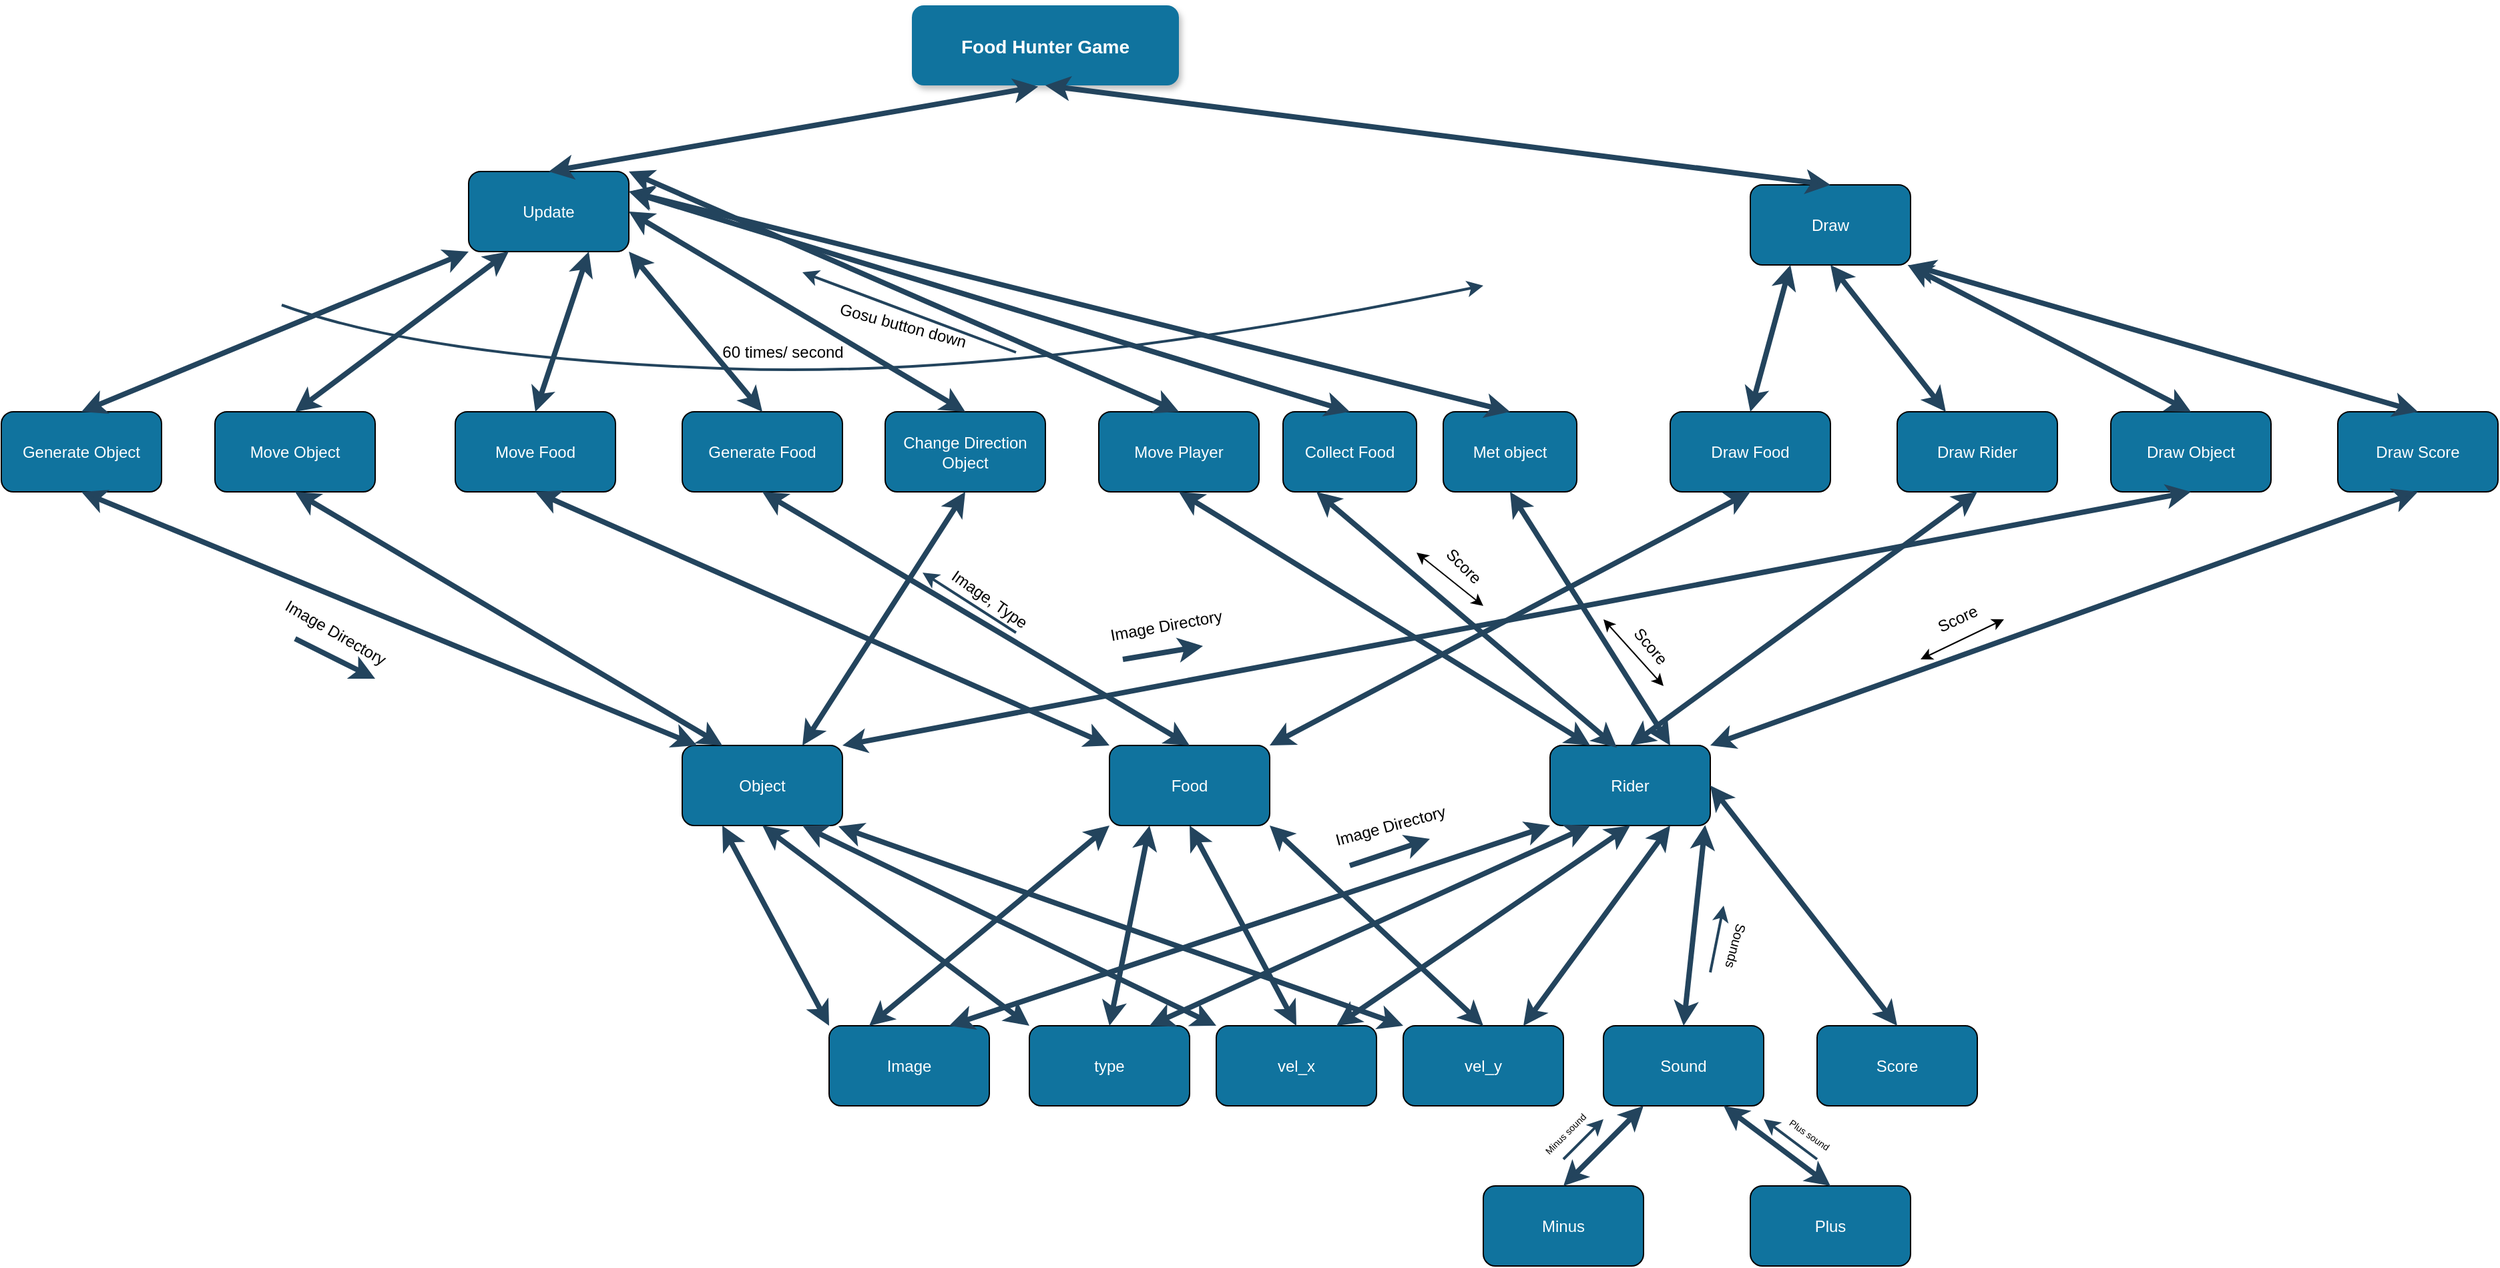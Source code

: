 <mxfile version="14.9.3" type="device"><diagram name="Page-1" id="97916047-d0de-89f5-080d-49f4d83e522f"><mxGraphModel dx="4123.5" dy="1228" grid="1" gridSize="10" guides="1" tooltips="1" connect="1" arrows="1" fold="1" page="1" pageScale="1.5" pageWidth="1169" pageHeight="827" background="none" math="0" shadow="0"><root><mxCell id="0"/><mxCell id="1" parent="0"/><mxCell id="2" value="Food Hunter Game" style="rounded=1;fillColor=#10739E;strokeColor=none;shadow=1;gradientColor=none;fontStyle=1;fontColor=#FFFFFF;fontSize=14;" parent="1" vertex="1"><mxGeometry x="432" y="200" width="200" height="60" as="geometry"/></mxCell><mxCell id="xruTBLXIeBnRdgNTYjNS-55" value="&lt;font color=&quot;#ffffff&quot;&gt;Object&lt;/font&gt;" style="rounded=1;whiteSpace=wrap;html=1;fillColor=#10739E;" parent="1" vertex="1"><mxGeometry x="260" y="754.5" width="120" height="60" as="geometry"/></mxCell><mxCell id="xruTBLXIeBnRdgNTYjNS-56" value="&lt;font color=&quot;#ffffff&quot;&gt;Food&lt;/font&gt;" style="rounded=1;whiteSpace=wrap;html=1;fillColor=#10739E;" parent="1" vertex="1"><mxGeometry x="580" y="754.5" width="120" height="60" as="geometry"/></mxCell><mxCell id="xruTBLXIeBnRdgNTYjNS-58" value="&lt;font color=&quot;#ffffff&quot;&gt;Draw&lt;/font&gt;" style="rounded=1;whiteSpace=wrap;html=1;fillColor=#10739E;" parent="1" vertex="1"><mxGeometry x="1060" y="334.5" width="120" height="60" as="geometry"/></mxCell><mxCell id="xruTBLXIeBnRdgNTYjNS-59" value="&lt;font color=&quot;#ffffff&quot;&gt;Update&lt;/font&gt;" style="rounded=1;whiteSpace=wrap;html=1;fillColor=#10739E;" parent="1" vertex="1"><mxGeometry x="100" y="324.5" width="120" height="60" as="geometry"/></mxCell><mxCell id="xruTBLXIeBnRdgNTYjNS-63" value="&lt;font color=&quot;#ffffff&quot;&gt;Generate Food&lt;/font&gt;" style="rounded=1;whiteSpace=wrap;html=1;fillColor=#10739E;" parent="1" vertex="1"><mxGeometry x="260" y="504.5" width="120" height="60" as="geometry"/></mxCell><mxCell id="xruTBLXIeBnRdgNTYjNS-64" value="&lt;font color=&quot;#ffffff&quot;&gt;Generate Object&lt;/font&gt;" style="rounded=1;whiteSpace=wrap;html=1;fillColor=#10739E;" parent="1" vertex="1"><mxGeometry x="-250" y="504.5" width="120" height="60" as="geometry"/></mxCell><mxCell id="xruTBLXIeBnRdgNTYjNS-68" value="" style="endArrow=classic;startArrow=classic;html=1;strokeWidth=4;strokeColor=#23445D;exitX=0.5;exitY=0;exitDx=0;exitDy=0;entryX=0;entryY=1;entryDx=0;entryDy=0;" parent="1" source="xruTBLXIeBnRdgNTYjNS-64" target="xruTBLXIeBnRdgNTYjNS-59" edge="1"><mxGeometry width="50" height="50" relative="1" as="geometry"><mxPoint x="570" y="444.5" as="sourcePoint"/><mxPoint x="620" y="394.5" as="targetPoint"/></mxGeometry></mxCell><mxCell id="xruTBLXIeBnRdgNTYjNS-69" value="" style="endArrow=classic;startArrow=classic;html=1;strokeWidth=4;strokeColor=#23445D;exitX=0.5;exitY=0;exitDx=0;exitDy=0;entryX=1;entryY=1;entryDx=0;entryDy=0;" parent="1" source="xruTBLXIeBnRdgNTYjNS-63" target="xruTBLXIeBnRdgNTYjNS-59" edge="1"><mxGeometry width="50" height="50" relative="1" as="geometry"><mxPoint x="900" y="514.5" as="sourcePoint"/><mxPoint x="760" y="404.5" as="targetPoint"/></mxGeometry></mxCell><mxCell id="xruTBLXIeBnRdgNTYjNS-70" value="" style="endArrow=classic;startArrow=classic;html=1;strokeWidth=4;strokeColor=#23445D;exitX=0.5;exitY=0;exitDx=0;exitDy=0;entryX=0.5;entryY=1;entryDx=0;entryDy=0;" parent="1" source="xruTBLXIeBnRdgNTYjNS-58" target="2" edge="1"><mxGeometry width="50" height="50" relative="1" as="geometry"><mxPoint x="670" y="360" as="sourcePoint"/><mxPoint x="540" y="260" as="targetPoint"/></mxGeometry></mxCell><mxCell id="xruTBLXIeBnRdgNTYjNS-71" value="" style="endArrow=classic;startArrow=classic;html=1;strokeWidth=4;strokeColor=#23445D;exitX=0.5;exitY=0;exitDx=0;exitDy=0;entryX=0.473;entryY=1.014;entryDx=0;entryDy=0;entryPerimeter=0;" parent="1" source="xruTBLXIeBnRdgNTYjNS-59" target="2" edge="1"><mxGeometry width="50" height="50" relative="1" as="geometry"><mxPoint x="740" y="344.5" as="sourcePoint"/><mxPoint x="520" y="260" as="targetPoint"/></mxGeometry></mxCell><mxCell id="xruTBLXIeBnRdgNTYjNS-72" value="&lt;font color=&quot;#ffffff&quot;&gt;Draw Object&lt;/font&gt;" style="rounded=1;whiteSpace=wrap;html=1;fillColor=#10739E;" parent="1" vertex="1"><mxGeometry x="1330" y="504.5" width="120" height="60" as="geometry"/></mxCell><mxCell id="xruTBLXIeBnRdgNTYjNS-73" value="&lt;font color=&quot;#ffffff&quot;&gt;Draw Food&lt;/font&gt;" style="rounded=1;whiteSpace=wrap;html=1;fillColor=#10739E;" parent="1" vertex="1"><mxGeometry x="1000" y="504.5" width="120" height="60" as="geometry"/></mxCell><mxCell id="xruTBLXIeBnRdgNTYjNS-74" value="" style="endArrow=classic;startArrow=classic;html=1;strokeWidth=4;strokeColor=#23445D;exitX=0.5;exitY=0;exitDx=0;exitDy=0;" parent="1" source="xruTBLXIeBnRdgNTYjNS-72" target="xruTBLXIeBnRdgNTYjNS-58" edge="1"><mxGeometry width="50" height="50" relative="1" as="geometry"><mxPoint x="1180" y="504.5" as="sourcePoint"/><mxPoint x="1010" y="404.5" as="targetPoint"/></mxGeometry></mxCell><mxCell id="xruTBLXIeBnRdgNTYjNS-75" value="" style="endArrow=classic;startArrow=classic;html=1;strokeWidth=4;strokeColor=#23445D;exitX=0.5;exitY=0;exitDx=0;exitDy=0;entryX=0.25;entryY=1;entryDx=0;entryDy=0;" parent="1" source="xruTBLXIeBnRdgNTYjNS-73" target="xruTBLXIeBnRdgNTYjNS-58" edge="1"><mxGeometry width="50" height="50" relative="1" as="geometry"><mxPoint x="1060" y="524.5" as="sourcePoint"/><mxPoint x="920" y="424.5" as="targetPoint"/></mxGeometry></mxCell><mxCell id="xruTBLXIeBnRdgNTYjNS-76" value="&lt;font color=&quot;#ffffff&quot;&gt;Draw Rider&lt;/font&gt;" style="rounded=1;whiteSpace=wrap;html=1;fillColor=#10739E;" parent="1" vertex="1"><mxGeometry x="1170" y="504.5" width="120" height="60" as="geometry"/></mxCell><mxCell id="xruTBLXIeBnRdgNTYjNS-77" value="" style="endArrow=classic;startArrow=classic;html=1;strokeWidth=4;strokeColor=#23445D;entryX=0.5;entryY=1;entryDx=0;entryDy=0;" parent="1" target="xruTBLXIeBnRdgNTYjNS-58" edge="1" source="xruTBLXIeBnRdgNTYjNS-76"><mxGeometry width="50" height="50" relative="1" as="geometry"><mxPoint x="1050" y="504.5" as="sourcePoint"/><mxPoint x="1020" y="404.5" as="targetPoint"/></mxGeometry></mxCell><mxCell id="xruTBLXIeBnRdgNTYjNS-78" value="&lt;font color=&quot;#ffffff&quot;&gt;Draw Score&lt;/font&gt;" style="rounded=1;whiteSpace=wrap;html=1;fillColor=#10739E;" parent="1" vertex="1"><mxGeometry x="1500" y="504.5" width="120" height="60" as="geometry"/></mxCell><mxCell id="xruTBLXIeBnRdgNTYjNS-79" value="" style="endArrow=classic;startArrow=classic;html=1;strokeWidth=4;strokeColor=#23445D;exitX=0.5;exitY=0;exitDx=0;exitDy=0;entryX=1;entryY=1;entryDx=0;entryDy=0;" parent="1" source="xruTBLXIeBnRdgNTYjNS-78" target="xruTBLXIeBnRdgNTYjNS-58" edge="1"><mxGeometry width="50" height="50" relative="1" as="geometry"><mxPoint x="1380.71" y="514.5" as="sourcePoint"/><mxPoint x="1309.996" y="404.5" as="targetPoint"/></mxGeometry></mxCell><mxCell id="xruTBLXIeBnRdgNTYjNS-80" value="&lt;font color=&quot;#ffffff&quot;&gt;Move Object&lt;/font&gt;" style="rounded=1;whiteSpace=wrap;html=1;fillColor=#10739E;" parent="1" vertex="1"><mxGeometry x="-90" y="504.5" width="120" height="60" as="geometry"/></mxCell><mxCell id="xruTBLXIeBnRdgNTYjNS-81" value="&lt;font color=&quot;#ffffff&quot;&gt;Move Food&lt;/font&gt;" style="rounded=1;whiteSpace=wrap;html=1;fillColor=#10739E;" parent="1" vertex="1"><mxGeometry x="90" y="504.5" width="120" height="60" as="geometry"/></mxCell><mxCell id="xruTBLXIeBnRdgNTYjNS-82" value="" style="endArrow=classic;startArrow=classic;html=1;strokeWidth=4;strokeColor=#23445D;exitX=0.5;exitY=0;exitDx=0;exitDy=0;entryX=0.25;entryY=1;entryDx=0;entryDy=0;" parent="1" source="xruTBLXIeBnRdgNTYjNS-80" target="xruTBLXIeBnRdgNTYjNS-59" edge="1"><mxGeometry width="50" height="50" relative="1" as="geometry"><mxPoint x="-10" y="514.5" as="sourcePoint"/><mxPoint x="230" y="414.5" as="targetPoint"/></mxGeometry></mxCell><mxCell id="xruTBLXIeBnRdgNTYjNS-83" value="" style="endArrow=classic;startArrow=classic;html=1;strokeWidth=4;strokeColor=#23445D;exitX=0.5;exitY=0;exitDx=0;exitDy=0;entryX=0.75;entryY=1;entryDx=0;entryDy=0;" parent="1" source="xruTBLXIeBnRdgNTYjNS-81" target="xruTBLXIeBnRdgNTYjNS-59" edge="1"><mxGeometry width="50" height="50" relative="1" as="geometry"><mxPoint x="150" y="514.5" as="sourcePoint"/><mxPoint x="260" y="414.5" as="targetPoint"/></mxGeometry></mxCell><mxCell id="xruTBLXIeBnRdgNTYjNS-84" value="" style="endArrow=classic;startArrow=classic;html=1;strokeWidth=4;strokeColor=#23445D;exitX=0.5;exitY=1;exitDx=0;exitDy=0;entryX=0.092;entryY=0;entryDx=0;entryDy=0;entryPerimeter=0;" parent="1" source="xruTBLXIeBnRdgNTYjNS-64" target="xruTBLXIeBnRdgNTYjNS-55" edge="1"><mxGeometry width="50" height="50" relative="1" as="geometry"><mxPoint y="674.5" as="sourcePoint"/><mxPoint x="240" y="574.5" as="targetPoint"/></mxGeometry></mxCell><mxCell id="xruTBLXIeBnRdgNTYjNS-85" value="" style="endArrow=classic;startArrow=classic;html=1;strokeWidth=4;strokeColor=#23445D;exitX=0.5;exitY=1;exitDx=0;exitDy=0;entryX=0.25;entryY=0;entryDx=0;entryDy=0;" parent="1" source="xruTBLXIeBnRdgNTYjNS-80" target="xruTBLXIeBnRdgNTYjNS-55" edge="1"><mxGeometry width="50" height="50" relative="1" as="geometry"><mxPoint x="130" y="564.5" as="sourcePoint"/><mxPoint x="351.04" y="704.5" as="targetPoint"/></mxGeometry></mxCell><mxCell id="xruTBLXIeBnRdgNTYjNS-86" value="&lt;font color=&quot;#ffffff&quot;&gt;Move Player&lt;/font&gt;" style="rounded=1;whiteSpace=wrap;html=1;fillColor=#10739E;" parent="1" vertex="1"><mxGeometry x="572" y="504.5" width="120" height="60" as="geometry"/></mxCell><mxCell id="xruTBLXIeBnRdgNTYjNS-87" value="&lt;font color=&quot;#ffffff&quot;&gt;Rider&lt;/font&gt;" style="rounded=1;whiteSpace=wrap;html=1;fillColor=#10739E;" parent="1" vertex="1"><mxGeometry x="910" y="754.5" width="120" height="60" as="geometry"/></mxCell><mxCell id="xruTBLXIeBnRdgNTYjNS-88" value="" style="endArrow=classic;startArrow=classic;html=1;strokeWidth=4;strokeColor=#23445D;exitX=0.5;exitY=1;exitDx=0;exitDy=0;entryX=1;entryY=0;entryDx=0;entryDy=0;" parent="1" source="xruTBLXIeBnRdgNTYjNS-72" target="xruTBLXIeBnRdgNTYjNS-55" edge="1"><mxGeometry width="50" height="50" relative="1" as="geometry"><mxPoint x="150" y="574.5" as="sourcePoint"/><mxPoint x="300" y="764.5" as="targetPoint"/></mxGeometry></mxCell><mxCell id="xruTBLXIeBnRdgNTYjNS-89" value="" style="endArrow=classic;startArrow=classic;html=1;strokeWidth=4;strokeColor=#23445D;exitX=0.5;exitY=1;exitDx=0;exitDy=0;entryX=0;entryY=0;entryDx=0;entryDy=0;" parent="1" source="xruTBLXIeBnRdgNTYjNS-81" target="xruTBLXIeBnRdgNTYjNS-56" edge="1"><mxGeometry width="50" height="50" relative="1" as="geometry"><mxPoint x="320" y="564.5" as="sourcePoint"/><mxPoint x="470" y="754.5" as="targetPoint"/></mxGeometry></mxCell><mxCell id="xruTBLXIeBnRdgNTYjNS-90" value="" style="endArrow=classic;startArrow=classic;html=1;strokeWidth=4;strokeColor=#23445D;exitX=0.5;exitY=1;exitDx=0;exitDy=0;entryX=0.5;entryY=0;entryDx=0;entryDy=0;" parent="1" source="xruTBLXIeBnRdgNTYjNS-63" target="xruTBLXIeBnRdgNTYjNS-56" edge="1"><mxGeometry width="50" height="50" relative="1" as="geometry"><mxPoint x="510" y="584.5" as="sourcePoint"/><mxPoint x="1160.0" y="774.5" as="targetPoint"/></mxGeometry></mxCell><mxCell id="xruTBLXIeBnRdgNTYjNS-91" value="" style="endArrow=classic;startArrow=classic;html=1;strokeWidth=4;strokeColor=#23445D;exitX=0.5;exitY=1;exitDx=0;exitDy=0;entryX=0.25;entryY=0;entryDx=0;entryDy=0;" parent="1" source="xruTBLXIeBnRdgNTYjNS-86" target="xruTBLXIeBnRdgNTYjNS-87" edge="1"><mxGeometry width="50" height="50" relative="1" as="geometry"><mxPoint x="650" y="574.5" as="sourcePoint"/><mxPoint x="800.0" y="764.5" as="targetPoint"/></mxGeometry></mxCell><mxCell id="xruTBLXIeBnRdgNTYjNS-92" value="" style="endArrow=classic;startArrow=classic;html=1;strokeWidth=4;strokeColor=#23445D;exitX=0.5;exitY=1;exitDx=0;exitDy=0;entryX=1;entryY=0;entryDx=0;entryDy=0;" parent="1" source="xruTBLXIeBnRdgNTYjNS-73" target="xruTBLXIeBnRdgNTYjNS-56" edge="1"><mxGeometry width="50" height="50" relative="1" as="geometry"><mxPoint x="690" y="604.5" as="sourcePoint"/><mxPoint x="840.0" y="794.5" as="targetPoint"/></mxGeometry></mxCell><mxCell id="xruTBLXIeBnRdgNTYjNS-93" value="" style="endArrow=classic;startArrow=classic;html=1;strokeWidth=4;strokeColor=#23445D;exitX=0.5;exitY=1;exitDx=0;exitDy=0;entryX=0.5;entryY=0;entryDx=0;entryDy=0;" parent="1" source="xruTBLXIeBnRdgNTYjNS-76" target="xruTBLXIeBnRdgNTYjNS-87" edge="1"><mxGeometry width="50" height="50" relative="1" as="geometry"><mxPoint x="1100" y="624.5" as="sourcePoint"/><mxPoint x="1000" y="754.5" as="targetPoint"/></mxGeometry></mxCell><mxCell id="xruTBLXIeBnRdgNTYjNS-94" value="" style="endArrow=classic;startArrow=classic;html=1;strokeWidth=4;strokeColor=#23445D;exitX=0.5;exitY=1;exitDx=0;exitDy=0;entryX=1;entryY=0;entryDx=0;entryDy=0;" parent="1" source="xruTBLXIeBnRdgNTYjNS-78" target="xruTBLXIeBnRdgNTYjNS-87" edge="1"><mxGeometry width="50" height="50" relative="1" as="geometry"><mxPoint x="1180" y="634.5" as="sourcePoint"/><mxPoint x="1130" y="824.5" as="targetPoint"/></mxGeometry></mxCell><mxCell id="xruTBLXIeBnRdgNTYjNS-95" value="&lt;font color=&quot;#ffffff&quot;&gt;Image&lt;/font&gt;" style="rounded=1;whiteSpace=wrap;html=1;fillColor=#10739E;" parent="1" vertex="1"><mxGeometry x="370" y="964.5" width="120" height="60" as="geometry"/></mxCell><mxCell id="xruTBLXIeBnRdgNTYjNS-96" value="" style="endArrow=classic;startArrow=classic;html=1;strokeWidth=4;strokeColor=#23445D;exitX=0.25;exitY=1;exitDx=0;exitDy=0;entryX=0;entryY=0;entryDx=0;entryDy=0;" parent="1" source="xruTBLXIeBnRdgNTYjNS-55" target="xruTBLXIeBnRdgNTYjNS-95" edge="1"><mxGeometry width="50" height="50" relative="1" as="geometry"><mxPoint x="120" y="854.5" as="sourcePoint"/><mxPoint x="411.04" y="1044.5" as="targetPoint"/></mxGeometry></mxCell><mxCell id="xruTBLXIeBnRdgNTYjNS-97" value="&lt;font color=&quot;#ffffff&quot;&gt;type&lt;/font&gt;" style="rounded=1;whiteSpace=wrap;html=1;fillColor=#10739E;" parent="1" vertex="1"><mxGeometry x="520" y="964.5" width="120" height="60" as="geometry"/></mxCell><mxCell id="xruTBLXIeBnRdgNTYjNS-98" value="" style="endArrow=classic;startArrow=classic;html=1;strokeWidth=4;strokeColor=#23445D;exitX=0.5;exitY=1;exitDx=0;exitDy=0;entryX=0;entryY=0;entryDx=0;entryDy=0;" parent="1" source="xruTBLXIeBnRdgNTYjNS-55" target="xruTBLXIeBnRdgNTYjNS-97" edge="1"><mxGeometry width="50" height="50" relative="1" as="geometry"><mxPoint x="270" y="824.5" as="sourcePoint"/><mxPoint x="130" y="904.5" as="targetPoint"/></mxGeometry></mxCell><mxCell id="xruTBLXIeBnRdgNTYjNS-99" value="&lt;font color=&quot;#ffffff&quot;&gt;vel_x&lt;/font&gt;" style="rounded=1;whiteSpace=wrap;html=1;fillColor=#10739E;" parent="1" vertex="1"><mxGeometry x="660" y="964.5" width="120" height="60" as="geometry"/></mxCell><mxCell id="xruTBLXIeBnRdgNTYjNS-100" value="" style="endArrow=classic;startArrow=classic;html=1;strokeWidth=4;strokeColor=#23445D;exitX=0.75;exitY=1;exitDx=0;exitDy=0;entryX=0;entryY=0;entryDx=0;entryDy=0;" parent="1" source="xruTBLXIeBnRdgNTYjNS-55" target="xruTBLXIeBnRdgNTYjNS-99" edge="1"><mxGeometry width="50" height="50" relative="1" as="geometry"><mxPoint x="300" y="824.5" as="sourcePoint"/><mxPoint x="220" y="904.5" as="targetPoint"/></mxGeometry></mxCell><mxCell id="xruTBLXIeBnRdgNTYjNS-101" value="&lt;font color=&quot;#ffffff&quot;&gt;vel_y&lt;/font&gt;" style="rounded=1;whiteSpace=wrap;html=1;fillColor=#10739E;" parent="1" vertex="1"><mxGeometry x="800" y="964.5" width="120" height="60" as="geometry"/></mxCell><mxCell id="xruTBLXIeBnRdgNTYjNS-102" value="" style="endArrow=classic;startArrow=classic;html=1;strokeWidth=4;strokeColor=#23445D;exitX=0.975;exitY=1.011;exitDx=0;exitDy=0;entryX=0;entryY=0;entryDx=0;entryDy=0;exitPerimeter=0;" parent="1" source="xruTBLXIeBnRdgNTYjNS-55" target="xruTBLXIeBnRdgNTYjNS-101" edge="1"><mxGeometry width="50" height="50" relative="1" as="geometry"><mxPoint x="380.0" y="814.5" as="sourcePoint"/><mxPoint x="490" y="894.5" as="targetPoint"/></mxGeometry></mxCell><mxCell id="xruTBLXIeBnRdgNTYjNS-103" value="" style="endArrow=classic;startArrow=classic;html=1;strokeWidth=4;strokeColor=#23445D;exitX=0;exitY=1;exitDx=0;exitDy=0;entryX=0.25;entryY=0;entryDx=0;entryDy=0;" parent="1" source="xruTBLXIeBnRdgNTYjNS-56" target="xruTBLXIeBnRdgNTYjNS-95" edge="1"><mxGeometry width="50" height="50" relative="1" as="geometry"><mxPoint x="610" y="814.5" as="sourcePoint"/><mxPoint x="690" y="964.5" as="targetPoint"/></mxGeometry></mxCell><mxCell id="xruTBLXIeBnRdgNTYjNS-104" value="" style="endArrow=classic;startArrow=classic;html=1;strokeWidth=4;strokeColor=#23445D;exitX=0.25;exitY=1;exitDx=0;exitDy=0;entryX=0.5;entryY=0;entryDx=0;entryDy=0;" parent="1" source="xruTBLXIeBnRdgNTYjNS-56" target="xruTBLXIeBnRdgNTYjNS-97" edge="1"><mxGeometry width="50" height="50" relative="1" as="geometry"><mxPoint x="660" y="814.5" as="sourcePoint"/><mxPoint x="480" y="964.5" as="targetPoint"/></mxGeometry></mxCell><mxCell id="xruTBLXIeBnRdgNTYjNS-105" value="" style="endArrow=classic;startArrow=classic;html=1;strokeWidth=4;strokeColor=#23445D;exitX=0.5;exitY=1;exitDx=0;exitDy=0;entryX=0.5;entryY=0;entryDx=0;entryDy=0;" parent="1" source="xruTBLXIeBnRdgNTYjNS-56" target="xruTBLXIeBnRdgNTYjNS-99" edge="1"><mxGeometry width="50" height="50" relative="1" as="geometry"><mxPoint x="667" y="814.5" as="sourcePoint"/><mxPoint x="637" y="964.5" as="targetPoint"/></mxGeometry></mxCell><mxCell id="xruTBLXIeBnRdgNTYjNS-106" value="" style="endArrow=classic;startArrow=classic;html=1;strokeWidth=4;strokeColor=#23445D;exitX=1;exitY=1;exitDx=0;exitDy=0;entryX=0.5;entryY=0;entryDx=0;entryDy=0;" parent="1" source="xruTBLXIeBnRdgNTYjNS-56" target="xruTBLXIeBnRdgNTYjNS-101" edge="1"><mxGeometry width="50" height="50" relative="1" as="geometry"><mxPoint x="650" y="824.5" as="sourcePoint"/><mxPoint x="730" y="974.5" as="targetPoint"/></mxGeometry></mxCell><mxCell id="xruTBLXIeBnRdgNTYjNS-107" value="" style="endArrow=classic;startArrow=classic;html=1;strokeWidth=4;strokeColor=#23445D;exitX=0;exitY=1;exitDx=0;exitDy=0;entryX=0.75;entryY=0;entryDx=0;entryDy=0;" parent="1" source="xruTBLXIeBnRdgNTYjNS-87" target="xruTBLXIeBnRdgNTYjNS-95" edge="1"><mxGeometry width="50" height="50" relative="1" as="geometry"><mxPoint x="930" y="854.5" as="sourcePoint"/><mxPoint x="1090" y="1004.5" as="targetPoint"/></mxGeometry></mxCell><mxCell id="xruTBLXIeBnRdgNTYjNS-108" value="" style="endArrow=classic;startArrow=classic;html=1;strokeWidth=4;strokeColor=#23445D;exitX=0.25;exitY=1;exitDx=0;exitDy=0;entryX=0.75;entryY=0;entryDx=0;entryDy=0;" parent="1" source="xruTBLXIeBnRdgNTYjNS-87" target="xruTBLXIeBnRdgNTYjNS-97" edge="1"><mxGeometry width="50" height="50" relative="1" as="geometry"><mxPoint x="1030" y="874.5" as="sourcePoint"/><mxPoint x="580" y="1024.5" as="targetPoint"/></mxGeometry></mxCell><mxCell id="xruTBLXIeBnRdgNTYjNS-109" value="" style="endArrow=classic;startArrow=classic;html=1;strokeWidth=4;strokeColor=#23445D;exitX=0.5;exitY=1;exitDx=0;exitDy=0;entryX=0.75;entryY=0;entryDx=0;entryDy=0;" parent="1" source="xruTBLXIeBnRdgNTYjNS-87" target="xruTBLXIeBnRdgNTYjNS-99" edge="1"><mxGeometry width="50" height="50" relative="1" as="geometry"><mxPoint x="990" y="844.5" as="sourcePoint"/><mxPoint x="660" y="994.5" as="targetPoint"/></mxGeometry></mxCell><mxCell id="xruTBLXIeBnRdgNTYjNS-110" value="" style="endArrow=classic;startArrow=classic;html=1;strokeWidth=4;strokeColor=#23445D;exitX=0.75;exitY=1;exitDx=0;exitDy=0;entryX=0.75;entryY=0;entryDx=0;entryDy=0;" parent="1" source="xruTBLXIeBnRdgNTYjNS-87" target="xruTBLXIeBnRdgNTYjNS-101" edge="1"><mxGeometry width="50" height="50" relative="1" as="geometry"><mxPoint x="980" y="824.5" as="sourcePoint"/><mxPoint x="760" y="974.5" as="targetPoint"/></mxGeometry></mxCell><mxCell id="xruTBLXIeBnRdgNTYjNS-111" value="&lt;font color=&quot;#ffffff&quot;&gt;Change Direction Object&lt;/font&gt;" style="rounded=1;whiteSpace=wrap;html=1;fillColor=#10739E;" parent="1" vertex="1"><mxGeometry x="412" y="504.5" width="120" height="60" as="geometry"/></mxCell><mxCell id="xruTBLXIeBnRdgNTYjNS-112" value="" style="endArrow=classic;startArrow=classic;html=1;strokeWidth=4;strokeColor=#23445D;exitX=0.5;exitY=1;exitDx=0;exitDy=0;entryX=0.75;entryY=0;entryDx=0;entryDy=0;" parent="1" source="xruTBLXIeBnRdgNTYjNS-111" target="xruTBLXIeBnRdgNTYjNS-55" edge="1"><mxGeometry width="50" height="50" relative="1" as="geometry"><mxPoint x="212" y="584.5" as="sourcePoint"/><mxPoint x="472" y="774.5" as="targetPoint"/></mxGeometry></mxCell><mxCell id="xruTBLXIeBnRdgNTYjNS-113" value="" style="endArrow=classic;startArrow=classic;html=1;strokeWidth=4;strokeColor=#23445D;exitX=0.5;exitY=0;exitDx=0;exitDy=0;entryX=1;entryY=0.5;entryDx=0;entryDy=0;" parent="1" source="xruTBLXIeBnRdgNTYjNS-111" target="xruTBLXIeBnRdgNTYjNS-59" edge="1"><mxGeometry width="50" height="50" relative="1" as="geometry"><mxPoint x="540" y="514.5" as="sourcePoint"/><mxPoint x="380" y="394.5" as="targetPoint"/></mxGeometry></mxCell><mxCell id="xruTBLXIeBnRdgNTYjNS-114" value="" style="endArrow=classic;html=1;strokeColor=#23445D;strokeWidth=4;" parent="1" edge="1"><mxGeometry width="50" height="50" relative="1" as="geometry"><mxPoint x="-30" y="674.5" as="sourcePoint"/><mxPoint x="30" y="704.5" as="targetPoint"/></mxGeometry></mxCell><mxCell id="xruTBLXIeBnRdgNTYjNS-115" value="Image Directory" style="text;html=1;align=center;verticalAlign=middle;resizable=0;points=[];autosize=1;strokeColor=none;rotation=30;" parent="1" vertex="1"><mxGeometry x="-50" y="660" width="100" height="20" as="geometry"/></mxCell><mxCell id="xruTBLXIeBnRdgNTYjNS-117" value="" style="endArrow=classic;html=1;strokeColor=#23445D;strokeWidth=4;" parent="1" edge="1"><mxGeometry width="50" height="50" relative="1" as="geometry"><mxPoint x="590" y="690" as="sourcePoint"/><mxPoint x="650" y="680" as="targetPoint"/></mxGeometry></mxCell><mxCell id="xruTBLXIeBnRdgNTYjNS-118" value="Image Directory" style="text;html=1;align=center;verticalAlign=middle;resizable=0;points=[];autosize=1;strokeColor=none;rotation=-10;" parent="1" vertex="1"><mxGeometry x="572" y="654.5" width="100" height="20" as="geometry"/></mxCell><mxCell id="xruTBLXIeBnRdgNTYjNS-119" value="&lt;font color=&quot;#ffffff&quot;&gt;Sound&lt;/font&gt;" style="rounded=1;whiteSpace=wrap;html=1;fillColor=#10739E;" parent="1" vertex="1"><mxGeometry x="950" y="964.5" width="120" height="60" as="geometry"/></mxCell><mxCell id="xruTBLXIeBnRdgNTYjNS-120" value="" style="endArrow=classic;startArrow=classic;html=1;strokeWidth=4;strokeColor=#23445D;entryX=0.5;entryY=0;entryDx=0;entryDy=0;exitX=0.968;exitY=0.993;exitDx=0;exitDy=0;exitPerimeter=0;" parent="1" source="xruTBLXIeBnRdgNTYjNS-87" target="xruTBLXIeBnRdgNTYjNS-119" edge="1"><mxGeometry width="50" height="50" relative="1" as="geometry"><mxPoint x="1030" y="814.5" as="sourcePoint"/><mxPoint x="900" y="974.5" as="targetPoint"/></mxGeometry></mxCell><mxCell id="xruTBLXIeBnRdgNTYjNS-121" value="&lt;font color=&quot;#ffffff&quot;&gt;Minus&lt;/font&gt;" style="rounded=1;whiteSpace=wrap;html=1;fillColor=#10739E;" parent="1" vertex="1"><mxGeometry x="860" y="1084.5" width="120" height="60" as="geometry"/></mxCell><mxCell id="xruTBLXIeBnRdgNTYjNS-122" value="&lt;font color=&quot;#ffffff&quot;&gt;Plus&lt;/font&gt;" style="rounded=1;whiteSpace=wrap;html=1;fillColor=#10739E;" parent="1" vertex="1"><mxGeometry x="1060" y="1084.5" width="120" height="60" as="geometry"/></mxCell><mxCell id="xruTBLXIeBnRdgNTYjNS-123" value="" style="endArrow=classic;startArrow=classic;html=1;strokeWidth=4;strokeColor=#23445D;exitX=0.25;exitY=1;exitDx=0;exitDy=0;entryX=0.5;entryY=0;entryDx=0;entryDy=0;" parent="1" source="xruTBLXIeBnRdgNTYjNS-119" target="xruTBLXIeBnRdgNTYjNS-121" edge="1"><mxGeometry width="50" height="50" relative="1" as="geometry"><mxPoint x="1040" y="824.5" as="sourcePoint"/><mxPoint x="1020" y="974.5" as="targetPoint"/></mxGeometry></mxCell><mxCell id="xruTBLXIeBnRdgNTYjNS-124" value="" style="endArrow=classic;startArrow=classic;html=1;strokeWidth=4;strokeColor=#23445D;exitX=0.75;exitY=1;exitDx=0;exitDy=0;entryX=0.5;entryY=0;entryDx=0;entryDy=0;" parent="1" source="xruTBLXIeBnRdgNTYjNS-119" target="xruTBLXIeBnRdgNTYjNS-122" edge="1"><mxGeometry width="50" height="50" relative="1" as="geometry"><mxPoint x="990" y="1034.5" as="sourcePoint"/><mxPoint x="930" y="1094.5" as="targetPoint"/></mxGeometry></mxCell><mxCell id="xruTBLXIeBnRdgNTYjNS-126" value="" style="endArrow=classic;html=1;strokeColor=#23445D;strokeWidth=2;" parent="1" edge="1"><mxGeometry width="50" height="50" relative="1" as="geometry"><mxPoint x="1110" y="1064.5" as="sourcePoint"/><mxPoint x="1070" y="1034.5" as="targetPoint"/></mxGeometry></mxCell><mxCell id="xruTBLXIeBnRdgNTYjNS-127" value="&lt;font style=&quot;font-size: 7px&quot;&gt;Plus sound&lt;/font&gt;" style="text;html=1;align=center;verticalAlign=middle;resizable=0;points=[];autosize=1;strokeColor=none;rotation=35;strokeWidth=1;" parent="1" vertex="1"><mxGeometry x="1080" y="1034.5" width="50" height="20" as="geometry"/></mxCell><mxCell id="xruTBLXIeBnRdgNTYjNS-128" value="" style="endArrow=classic;html=1;strokeColor=#23445D;strokeWidth=2;" parent="1" edge="1"><mxGeometry width="50" height="50" relative="1" as="geometry"><mxPoint x="920" y="1064.5" as="sourcePoint"/><mxPoint x="950" y="1034.5" as="targetPoint"/></mxGeometry></mxCell><mxCell id="xruTBLXIeBnRdgNTYjNS-129" value="&lt;font style=&quot;font-size: 7px&quot;&gt;Minus sound&lt;/font&gt;" style="text;html=1;align=center;verticalAlign=middle;resizable=0;points=[];autosize=1;strokeColor=none;rotation=-45;" parent="1" vertex="1"><mxGeometry x="890" y="1034.5" width="60" height="20" as="geometry"/></mxCell><mxCell id="xruTBLXIeBnRdgNTYjNS-130" value="" style="endArrow=classic;html=1;strokeColor=#23445D;strokeWidth=2;" parent="1" edge="1"><mxGeometry width="50" height="50" relative="1" as="geometry"><mxPoint x="1030" y="924.5" as="sourcePoint"/><mxPoint x="1040" y="874.5" as="targetPoint"/></mxGeometry></mxCell><mxCell id="xruTBLXIeBnRdgNTYjNS-131" value="&lt;font style=&quot;font-size: 10px&quot;&gt;Sounds&lt;/font&gt;" style="text;html=1;align=center;verticalAlign=middle;resizable=0;points=[];autosize=1;strokeColor=none;rotation=105;" parent="1" vertex="1"><mxGeometry x="1025" y="894.5" width="50" height="20" as="geometry"/></mxCell><mxCell id="xruTBLXIeBnRdgNTYjNS-132" value="" style="curved=1;endArrow=classic;html=1;strokeColor=#23445D;strokeWidth=2;" parent="1" edge="1"><mxGeometry width="50" height="50" relative="1" as="geometry"><mxPoint x="-40" y="424.5" as="sourcePoint"/><mxPoint x="860" y="410" as="targetPoint"/><Array as="points"><mxPoint x="70" y="464.5"/><mxPoint x="520" y="480"/></Array></mxGeometry></mxCell><mxCell id="xruTBLXIeBnRdgNTYjNS-133" value="60 times/ second" style="text;html=1;align=center;verticalAlign=middle;resizable=0;points=[];autosize=1;strokeColor=none;" parent="1" vertex="1"><mxGeometry x="280" y="450" width="110" height="20" as="geometry"/></mxCell><mxCell id="xruTBLXIeBnRdgNTYjNS-134" value="" style="endArrow=classic;startArrow=classic;html=1;strokeWidth=4;strokeColor=#23445D;exitX=0.5;exitY=0;exitDx=0;exitDy=0;entryX=1;entryY=0;entryDx=0;entryDy=0;" parent="1" source="xruTBLXIeBnRdgNTYjNS-86" target="xruTBLXIeBnRdgNTYjNS-59" edge="1"><mxGeometry width="50" height="50" relative="1" as="geometry"><mxPoint x="542.0" y="514.5" as="sourcePoint"/><mxPoint x="230" y="364.5" as="targetPoint"/></mxGeometry></mxCell><mxCell id="xruTBLXIeBnRdgNTYjNS-135" value="" style="endArrow=classic;html=1;strokeColor=#23445D;strokeWidth=2;" parent="1" edge="1"><mxGeometry width="50" height="50" relative="1" as="geometry"><mxPoint x="510" y="460" as="sourcePoint"/><mxPoint x="350" y="400" as="targetPoint"/></mxGeometry></mxCell><mxCell id="xruTBLXIeBnRdgNTYjNS-136" value="Gosu button down" style="text;html=1;align=center;verticalAlign=middle;resizable=0;points=[];autosize=1;strokeColor=none;rotation=15;" parent="1" vertex="1"><mxGeometry x="370" y="430" width="110" height="20" as="geometry"/></mxCell><mxCell id="xruTBLXIeBnRdgNTYjNS-137" value="" style="endArrow=classic;html=1;strokeColor=#23445D;strokeWidth=4;" parent="1" edge="1"><mxGeometry width="50" height="50" relative="1" as="geometry"><mxPoint x="760" y="844.5" as="sourcePoint"/><mxPoint x="820" y="824.5" as="targetPoint"/></mxGeometry></mxCell><mxCell id="xruTBLXIeBnRdgNTYjNS-138" value="Image Directory" style="text;html=1;align=center;verticalAlign=middle;resizable=0;points=[];autosize=1;strokeColor=none;rotation=-15;" parent="1" vertex="1"><mxGeometry x="740" y="804.5" width="100" height="20" as="geometry"/></mxCell><mxCell id="xruTBLXIeBnRdgNTYjNS-139" value="" style="endArrow=classic;html=1;strokeColor=#23445D;strokeWidth=2;" parent="1" edge="1"><mxGeometry width="50" height="50" relative="1" as="geometry"><mxPoint x="510" y="670" as="sourcePoint"/><mxPoint x="440" y="625" as="targetPoint"/></mxGeometry></mxCell><mxCell id="xruTBLXIeBnRdgNTYjNS-140" value="Image, Type" style="text;html=1;align=center;verticalAlign=middle;resizable=0;points=[];autosize=1;strokeColor=none;rotation=35;" parent="1" vertex="1"><mxGeometry x="450" y="634.5" width="80" height="20" as="geometry"/></mxCell><mxCell id="xruTBLXIeBnRdgNTYjNS-141" value="&lt;font color=&quot;#ffffff&quot;&gt;Score&lt;/font&gt;" style="rounded=1;whiteSpace=wrap;html=1;fillColor=#10739E;" parent="1" vertex="1"><mxGeometry x="1110" y="964.5" width="120" height="60" as="geometry"/></mxCell><mxCell id="xruTBLXIeBnRdgNTYjNS-142" value="" style="endArrow=classic;startArrow=classic;html=1;strokeWidth=4;strokeColor=#23445D;entryX=0.5;entryY=0;entryDx=0;entryDy=0;exitX=1;exitY=0.5;exitDx=0;exitDy=0;" parent="1" source="xruTBLXIeBnRdgNTYjNS-87" target="xruTBLXIeBnRdgNTYjNS-141" edge="1"><mxGeometry width="50" height="50" relative="1" as="geometry"><mxPoint x="1036.16" y="824.08" as="sourcePoint"/><mxPoint x="1020" y="974.5" as="targetPoint"/></mxGeometry></mxCell><mxCell id="aFbhGHi0lqpQ-B5zCkZB-2" value="&lt;font color=&quot;#ffffff&quot;&gt;Collect Food&lt;/font&gt;" style="rounded=1;whiteSpace=wrap;html=1;fillColor=#10739E;" vertex="1" parent="1"><mxGeometry x="710" y="504.5" width="100" height="60" as="geometry"/></mxCell><mxCell id="aFbhGHi0lqpQ-B5zCkZB-3" value="&lt;font color=&quot;#ffffff&quot;&gt;Met object&lt;/font&gt;" style="rounded=1;whiteSpace=wrap;html=1;fillColor=#10739E;" vertex="1" parent="1"><mxGeometry x="830" y="504.5" width="100" height="60" as="geometry"/></mxCell><mxCell id="aFbhGHi0lqpQ-B5zCkZB-4" value="" style="endArrow=classic;startArrow=classic;html=1;strokeWidth=4;strokeColor=#23445D;exitX=0.5;exitY=0;exitDx=0;exitDy=0;entryX=1;entryY=0.25;entryDx=0;entryDy=0;" edge="1" parent="1" source="aFbhGHi0lqpQ-B5zCkZB-2" target="xruTBLXIeBnRdgNTYjNS-59"><mxGeometry width="50" height="50" relative="1" as="geometry"><mxPoint x="642.0" y="514.5" as="sourcePoint"/><mxPoint x="230" y="334.5" as="targetPoint"/></mxGeometry></mxCell><mxCell id="aFbhGHi0lqpQ-B5zCkZB-5" value="" style="endArrow=classic;startArrow=classic;html=1;strokeWidth=4;strokeColor=#23445D;exitX=0.5;exitY=0;exitDx=0;exitDy=0;entryX=1;entryY=0.25;entryDx=0;entryDy=0;" edge="1" parent="1" source="aFbhGHi0lqpQ-B5zCkZB-3" target="xruTBLXIeBnRdgNTYjNS-59"><mxGeometry width="50" height="50" relative="1" as="geometry"><mxPoint x="642.0" y="514.5" as="sourcePoint"/><mxPoint x="230" y="334.5" as="targetPoint"/></mxGeometry></mxCell><mxCell id="aFbhGHi0lqpQ-B5zCkZB-6" value="" style="endArrow=classic;startArrow=classic;html=1;strokeWidth=4;strokeColor=#23445D;exitX=0.25;exitY=1;exitDx=0;exitDy=0;entryX=0.417;entryY=0.027;entryDx=0;entryDy=0;entryPerimeter=0;" edge="1" parent="1" source="aFbhGHi0lqpQ-B5zCkZB-2" target="xruTBLXIeBnRdgNTYjNS-87"><mxGeometry width="50" height="50" relative="1" as="geometry"><mxPoint x="642.0" y="574.5" as="sourcePoint"/><mxPoint x="950" y="764.5" as="targetPoint"/></mxGeometry></mxCell><mxCell id="aFbhGHi0lqpQ-B5zCkZB-7" value="" style="endArrow=classic;startArrow=classic;html=1;strokeWidth=4;strokeColor=#23445D;exitX=0.5;exitY=1;exitDx=0;exitDy=0;entryX=0.75;entryY=0;entryDx=0;entryDy=0;" edge="1" parent="1" source="aFbhGHi0lqpQ-B5zCkZB-3" target="xruTBLXIeBnRdgNTYjNS-87"><mxGeometry width="50" height="50" relative="1" as="geometry"><mxPoint x="745" y="574.5" as="sourcePoint"/><mxPoint x="970.04" y="766.12" as="targetPoint"/></mxGeometry></mxCell><mxCell id="aFbhGHi0lqpQ-B5zCkZB-8" value="" style="endArrow=classic;startArrow=classic;html=1;" edge="1" parent="1"><mxGeometry width="50" height="50" relative="1" as="geometry"><mxPoint x="810" y="610" as="sourcePoint"/><mxPoint x="860" y="650" as="targetPoint"/></mxGeometry></mxCell><mxCell id="aFbhGHi0lqpQ-B5zCkZB-9" value="Score" style="text;html=1;align=center;verticalAlign=middle;resizable=0;points=[];autosize=1;strokeColor=none;rotation=45;" vertex="1" parent="1"><mxGeometry x="820" y="610" width="50" height="20" as="geometry"/></mxCell><mxCell id="aFbhGHi0lqpQ-B5zCkZB-10" value="" style="endArrow=classic;startArrow=classic;html=1;" edge="1" parent="1"><mxGeometry width="50" height="50" relative="1" as="geometry"><mxPoint x="950" y="660" as="sourcePoint"/><mxPoint x="995" y="710" as="targetPoint"/></mxGeometry></mxCell><mxCell id="aFbhGHi0lqpQ-B5zCkZB-11" value="Score" style="text;html=1;align=center;verticalAlign=middle;resizable=0;points=[];autosize=1;strokeColor=none;rotation=50;" vertex="1" parent="1"><mxGeometry x="960" y="670" width="50" height="20" as="geometry"/></mxCell><mxCell id="aFbhGHi0lqpQ-B5zCkZB-12" value="Score" style="text;html=1;align=center;verticalAlign=middle;resizable=0;points=[];autosize=1;strokeColor=none;rotation=-25;" vertex="1" parent="1"><mxGeometry x="1190" y="650" width="50" height="20" as="geometry"/></mxCell><mxCell id="aFbhGHi0lqpQ-B5zCkZB-13" value="" style="endArrow=classic;startArrow=classic;html=1;" edge="1" parent="1"><mxGeometry width="50" height="50" relative="1" as="geometry"><mxPoint x="1187.5" y="690" as="sourcePoint"/><mxPoint x="1250" y="660" as="targetPoint"/></mxGeometry></mxCell></root></mxGraphModel></diagram></mxfile>